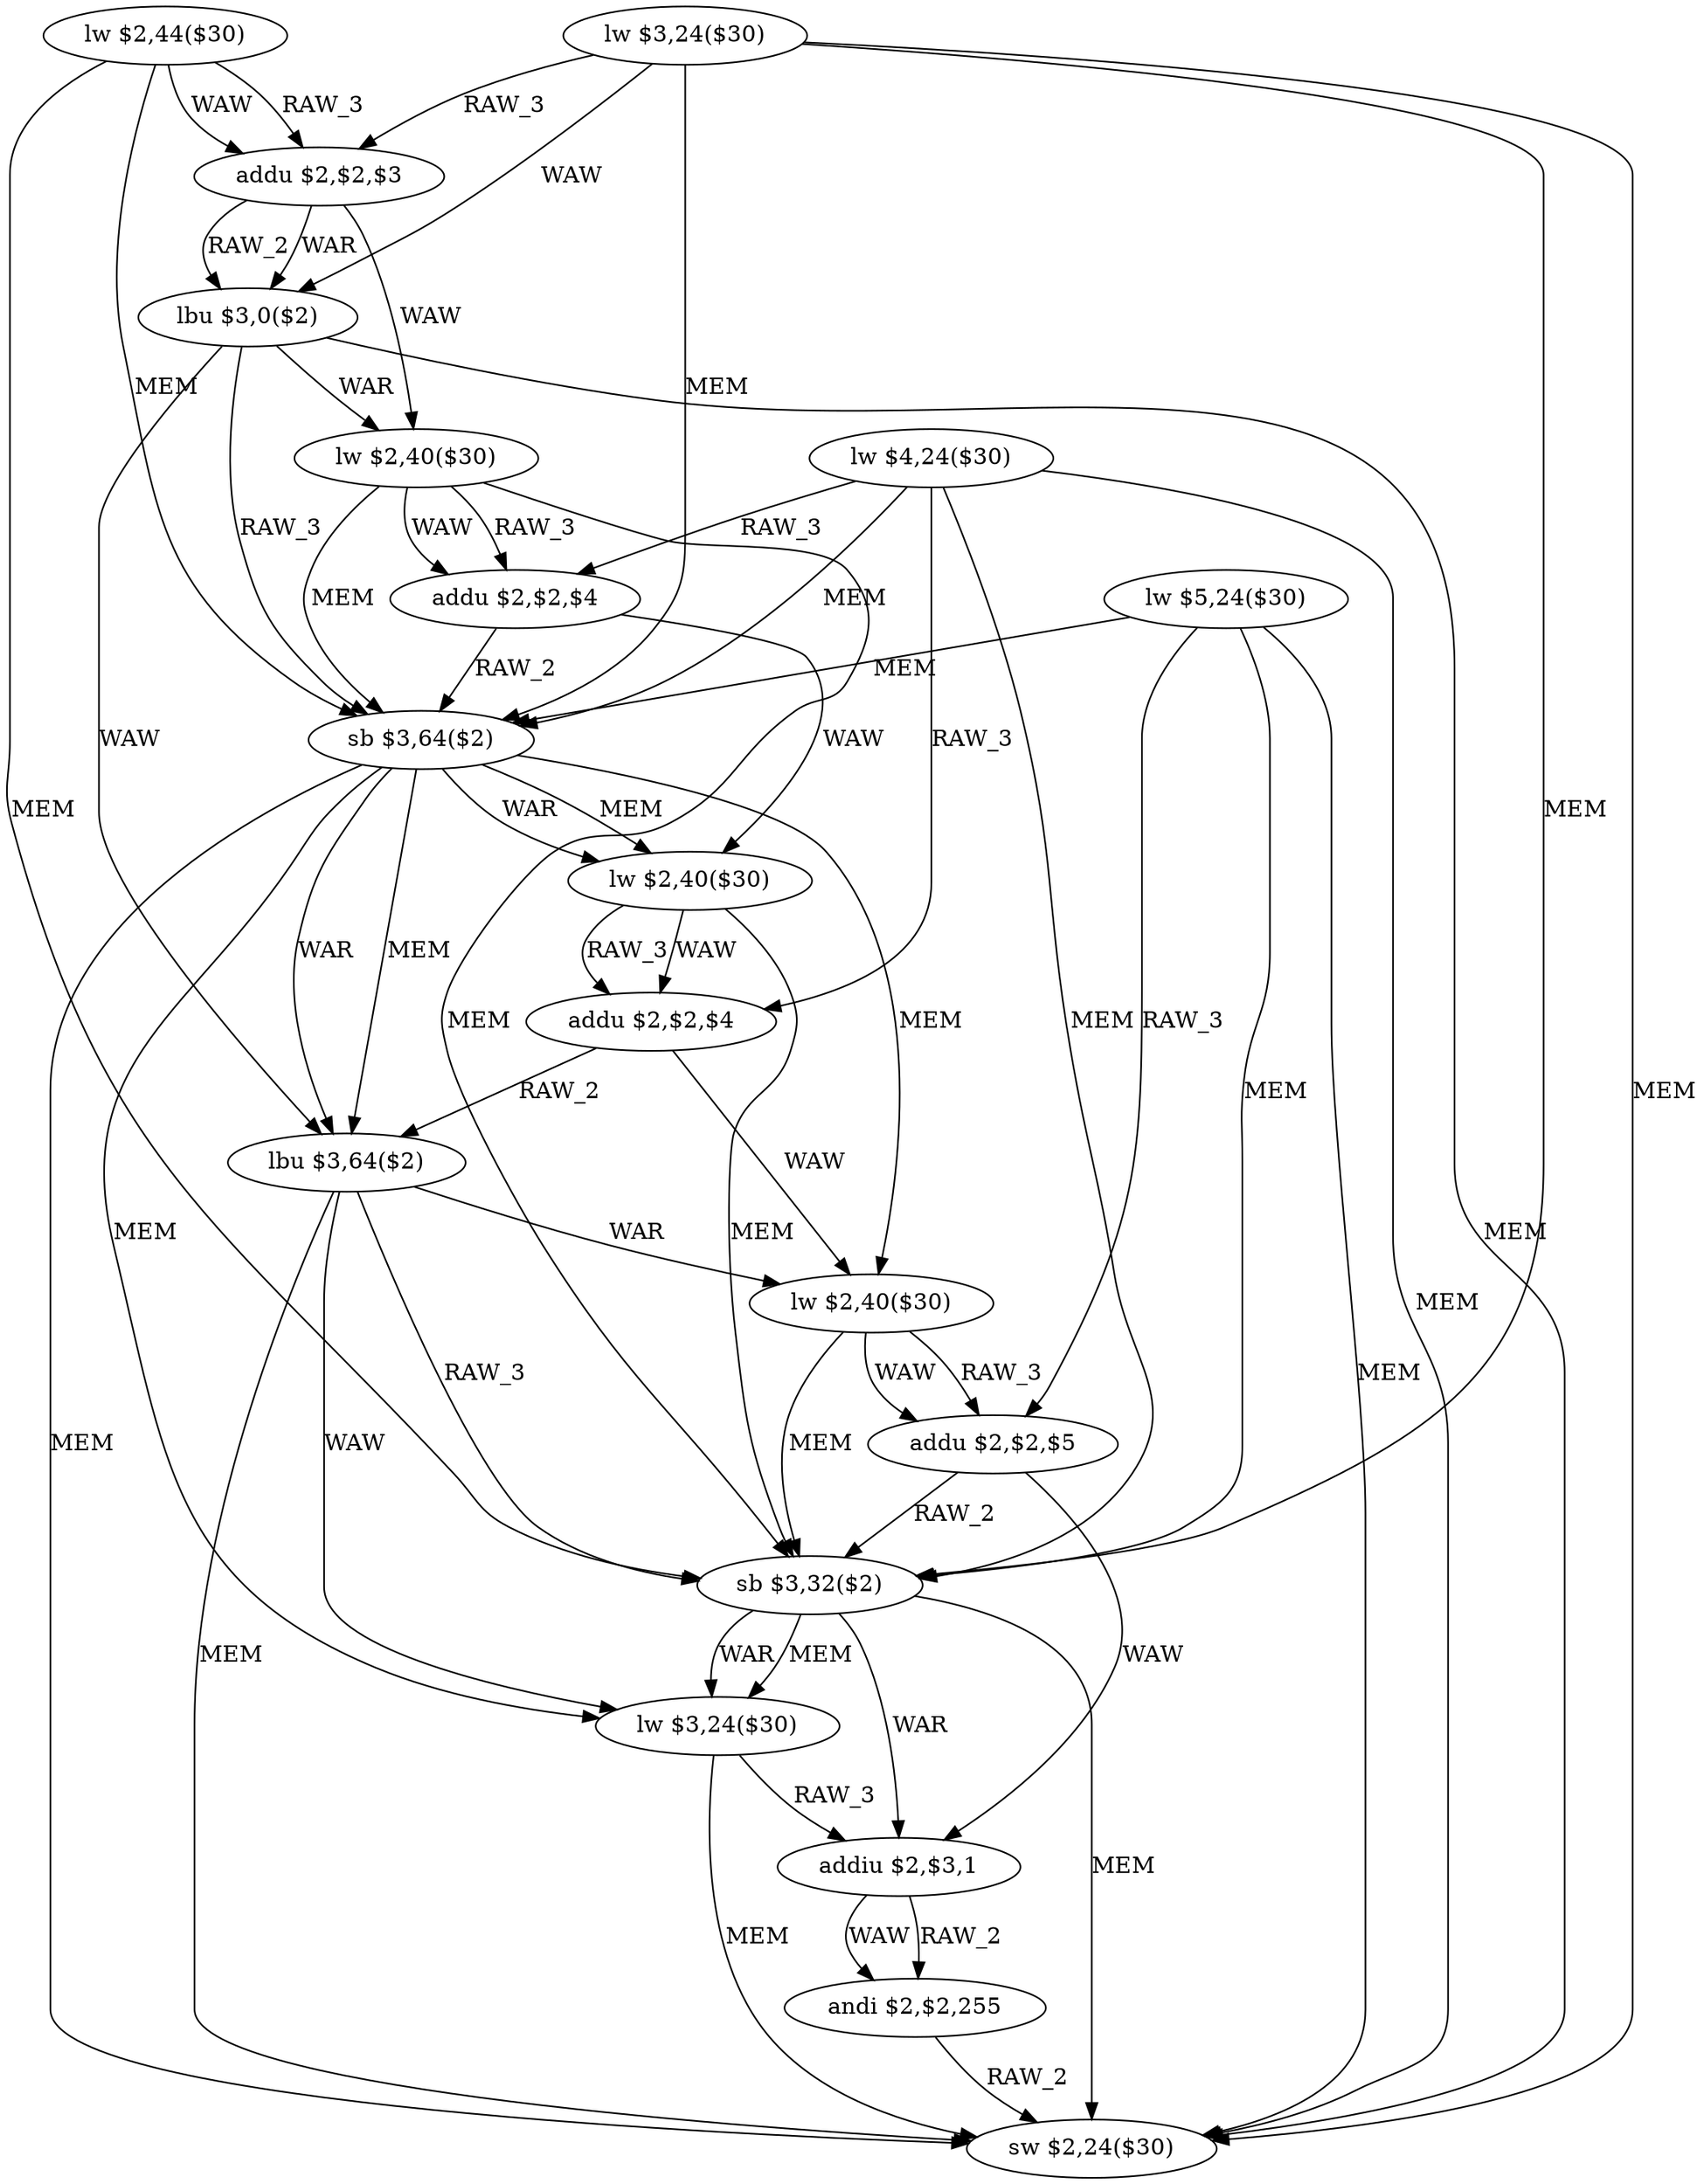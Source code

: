 digraph G1 {
node [shape = ellipse];
i0 [label = "lw $5,24($30)"] ;
i0 ->  i8 [label= "MEM"];
i0 ->  i13 [label= "RAW_3"];
i0 ->  i14 [label= "MEM"];
i0 ->  i18 [label= "MEM"];
i8 [label = "sb $3,64($2)"] ;
i8 ->  i9 [label= "WAR"];
i8 ->  i9 [label= "MEM"];
i8 ->  i11 [label= "WAR"];
i8 ->  i11 [label= "MEM"];
i8 ->  i12 [label= "MEM"];
i8 ->  i15 [label= "MEM"];
i8 ->  i18 [label= "MEM"];
i9 [label = "lw $2,40($30)"] ;
i9 ->  i10 [label= "RAW_3"];
i9 ->  i10 [label= "WAW"];
i9 ->  i14 [label= "MEM"];
i10 [label = "addu $2,$2,$4"] ;
i10 ->  i11 [label= "RAW_2"];
i10 ->  i12 [label= "WAW"];
i11 [label = "lbu $3,64($2)"] ;
i11 ->  i12 [label= "WAR"];
i11 ->  i14 [label= "RAW_3"];
i11 ->  i15 [label= "WAW"];
i11 ->  i18 [label= "MEM"];
i12 [label = "lw $2,40($30)"] ;
i12 ->  i13 [label= "RAW_3"];
i12 ->  i13 [label= "WAW"];
i12 ->  i14 [label= "MEM"];
i13 [label = "addu $2,$2,$5"] ;
i13 ->  i14 [label= "RAW_2"];
i13 ->  i16 [label= "WAW"];
i14 [label = "sb $3,32($2)"] ;
i14 ->  i15 [label= "WAR"];
i14 ->  i15 [label= "MEM"];
i14 ->  i16 [label= "WAR"];
i14 ->  i18 [label= "MEM"];
i15 [label = "lw $3,24($30)"] ;
i15 ->  i16 [label= "RAW_3"];
i15 ->  i18 [label= "MEM"];
i16 [label = "addiu $2,$3,1"] ;
i16 ->  i17 [label= "RAW_2"];
i16 ->  i17 [label= "WAW"];
i17 [label = "andi $2,$2,255"] ;
i17 ->  i18 [label= "RAW_2"];
i18 [label = "sw $2,24($30)"] ;
i1 [label = "lw $4,24($30)"] ;
i1 ->  i7 [label= "RAW_3"];
i1 ->  i8 [label= "MEM"];
i1 ->  i10 [label= "RAW_3"];
i1 ->  i14 [label= "MEM"];
i1 ->  i18 [label= "MEM"];
i7 [label = "addu $2,$2,$4"] ;
i7 ->  i8 [label= "RAW_2"];
i7 ->  i9 [label= "WAW"];
i2 [label = "lw $3,24($30)"] ;
i2 ->  i4 [label= "RAW_3"];
i2 ->  i5 [label= "WAW"];
i2 ->  i8 [label= "MEM"];
i2 ->  i14 [label= "MEM"];
i2 ->  i18 [label= "MEM"];
i4 [label = "addu $2,$2,$3"] ;
i4 ->  i5 [label= "RAW_2"];
i4 ->  i5 [label= "WAR"];
i4 ->  i6 [label= "WAW"];
i5 [label = "lbu $3,0($2)"] ;
i5 ->  i6 [label= "WAR"];
i5 ->  i8 [label= "RAW_3"];
i5 ->  i11 [label= "WAW"];
i5 ->  i18 [label= "MEM"];
i6 [label = "lw $2,40($30)"] ;
i6 ->  i7 [label= "RAW_3"];
i6 ->  i7 [label= "WAW"];
i6 ->  i8 [label= "MEM"];
i6 ->  i14 [label= "MEM"];
i3 [label = "lw $2,44($30)"] ;
i3 ->  i4 [label= "RAW_3"];
i3 ->  i4 [label= "WAW"];
i3 ->  i8 [label= "MEM"];
i3 ->  i14 [label= "MEM"];
}
